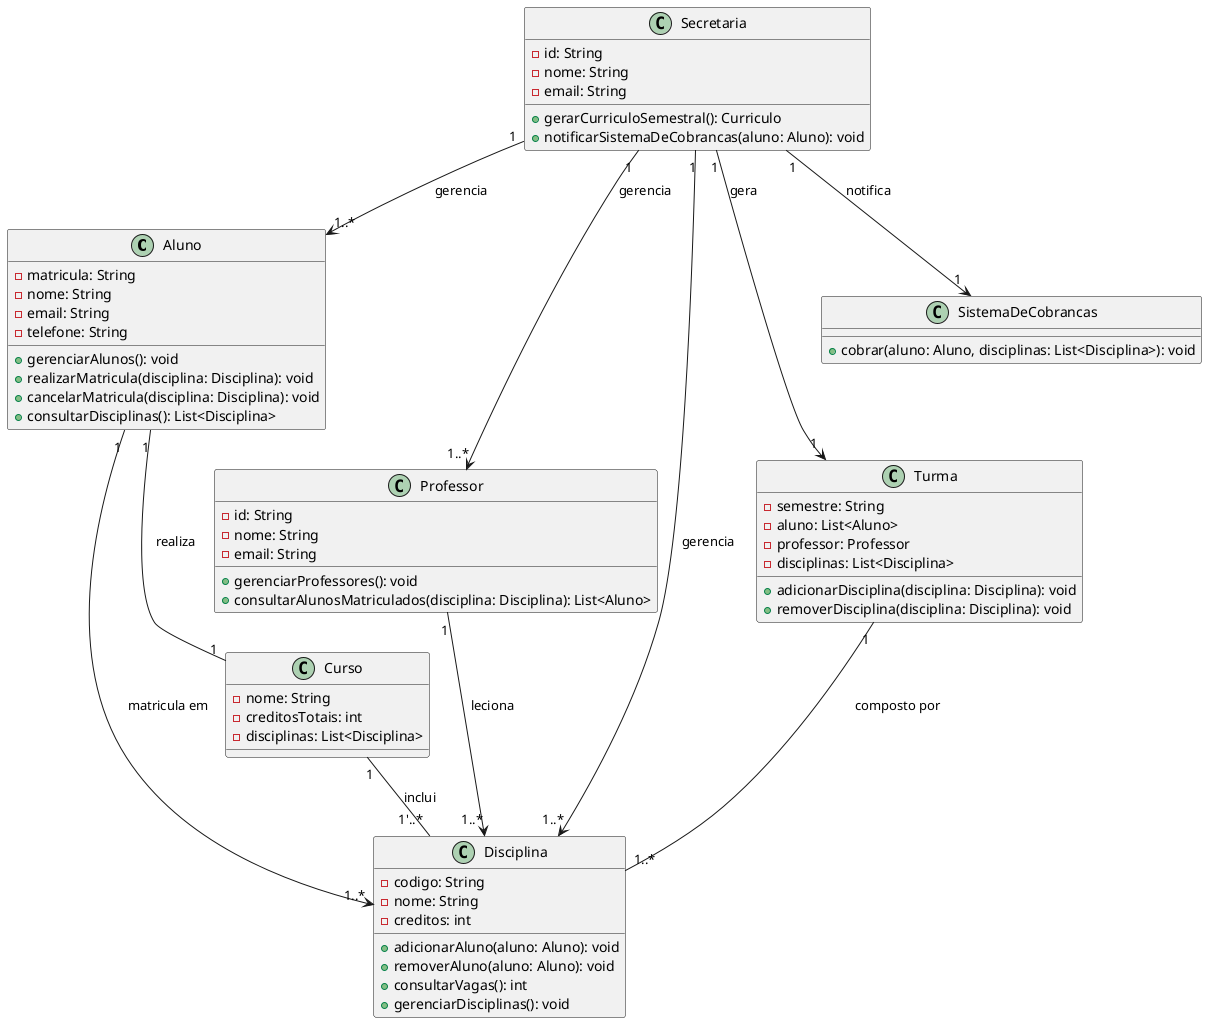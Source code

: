 @startuml

' Classes principais
class Aluno {
    - matricula: String
    - nome: String
    - email: String
    - telefone: String
     + gerenciarAlunos(): void
    + realizarMatricula(disciplina: Disciplina): void
    + cancelarMatricula(disciplina: Disciplina): void
    + consultarDisciplinas(): List<Disciplina>
}

class Professor {
    - id: String
    - nome: String
    - email: String
     + gerenciarProfessores(): void
    + consultarAlunosMatriculados(disciplina: Disciplina): List<Aluno>
}

class Secretaria {
    - id: String
    - nome: String
    - email: String
    + gerarCurriculoSemestral(): Curriculo
    + notificarSistemaDeCobrancas(aluno: Aluno): void
}

class Disciplina {
    - codigo: String
    - nome: String
    - creditos: int
    + adicionarAluno(aluno: Aluno): void
    + removerAluno(aluno: Aluno): void
    + consultarVagas(): int
    + gerenciarDisciplinas(): void
}

class Curso {
    - nome: String
    - creditosTotais: int
    - disciplinas: List<Disciplina>
}

class Turma {
    - semestre: String
    - aluno: List<Aluno>
    - professor: Professor
    - disciplinas: List<Disciplina>
    + adicionarDisciplina(disciplina: Disciplina): void
    + removerDisciplina(disciplina: Disciplina): void
}

class SistemaDeCobrancas {
    + cobrar(aluno: Aluno, disciplinas: List<Disciplina>): void
}

' Associações

' Relacionamento entre Aluno e Disciplina (Aluno se matricula em várias Disciplinas)
Aluno "1" --> "1..*" Disciplina : "matricula em"

' Relacionamento entre Aluno e Curso (Aluno está associado a um Curso)
Aluno "1" -- "1" Curso : "realiza"

' Relacionamento entre Professor e Disciplina (Professor leciona várias Disciplinas)
Professor "1" --> "1..*" Disciplina : "leciona"

' Relacionamento entre Secretaria e Disciplina (Secretaria gerencia várias Disciplinas)
Secretaria "1" --> "1..*" Disciplina : "gerencia"

' Relacionamento entre Secretaria e Professor (Secretaria gerencia vários Professores)
Secretaria "1" --> "1..*" Professor : "gerencia"

' Relacionamento entre Secretaria e Aluno (Secretaria gerencia vários Alunos)
Secretaria "1" --> "1..*" Aluno : "gerencia"

' Relacionamento entre Secretaria e Curriculo (Secretaria gera um Curriculo)
Secretaria "1" --> "1" Turma : "gera"

' Relacionamento entre Secretaria e Sistema de Cobranças (Secretaria notifica o Sistema de Cobranças)
Secretaria "1" --> "1" SistemaDeCobrancas : "notifica"

' Relacionamento entre Curso e Disciplina (Curso inclui várias Disciplinas)
Curso "1" -- "1'..*" Disciplina : "inclui"

' Relacionamento entre Curriculo e Disciplina (Curriculo é composto por várias Disciplinas)
Turma "1" -- "1..*" Disciplina : "composto por"

@enduml